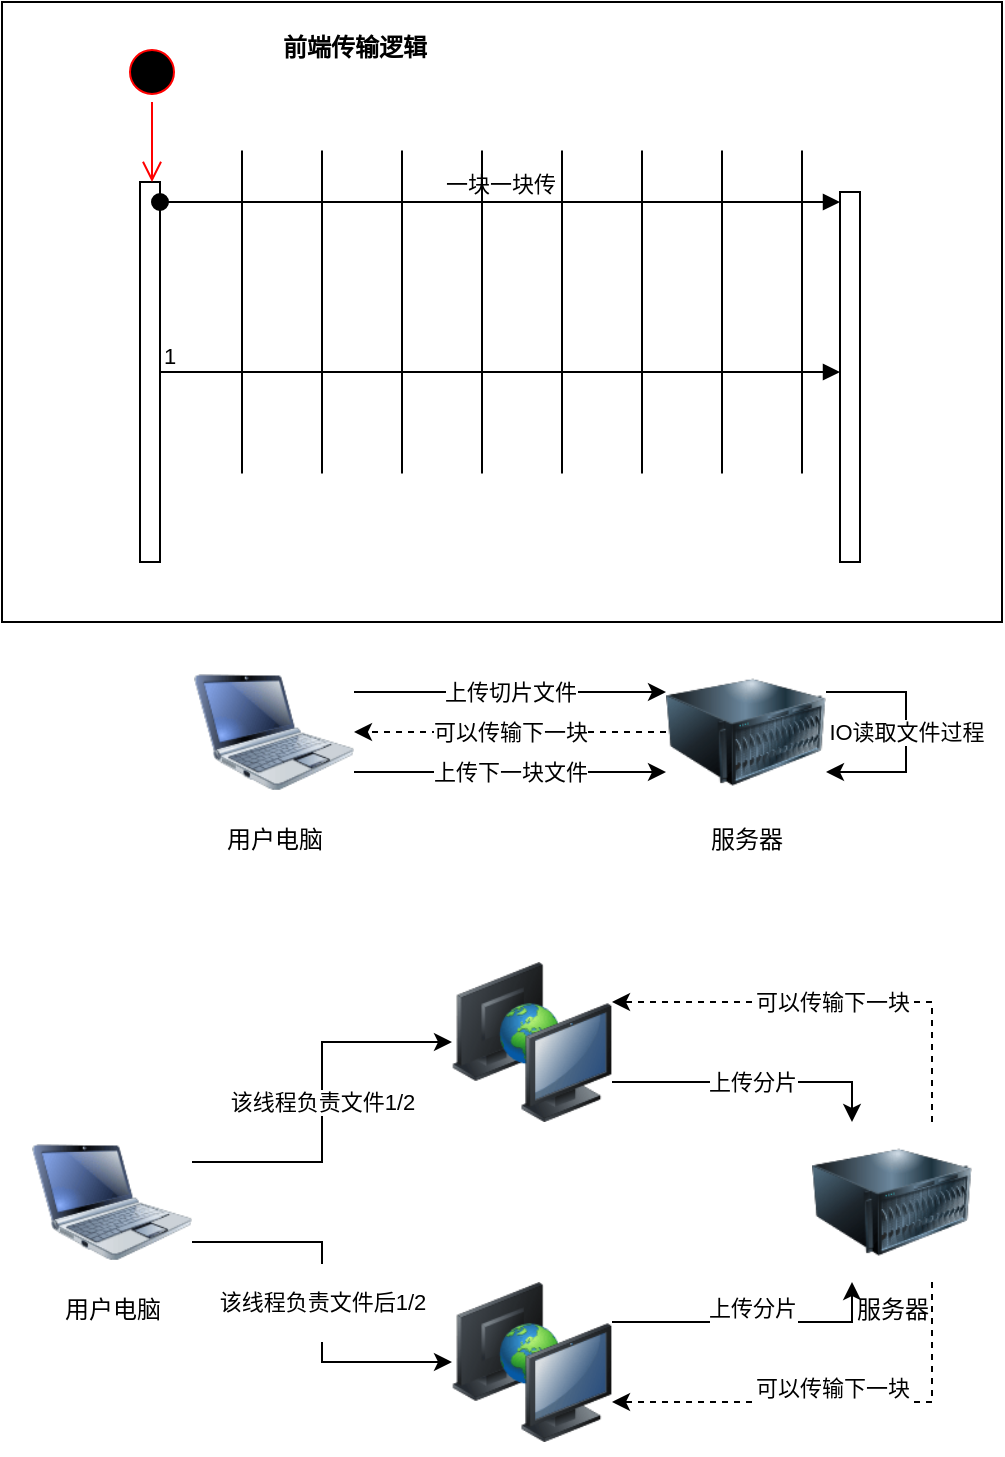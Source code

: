 <mxfile version="24.3.1" type="github" pages="3">
  <diagram id="T1VDqFvA3Pbn5BaJYuLr" name="分片上传">
    <mxGraphModel dx="1050" dy="557" grid="1" gridSize="10" guides="1" tooltips="1" connect="1" arrows="1" fold="1" page="1" pageScale="1" pageWidth="827" pageHeight="1169" math="0" shadow="0">
      <root>
        <mxCell id="0" />
        <mxCell id="1" parent="0" />
        <mxCell id="f-JIc6hr4g_tyd3MqSKu-6" value="可以传输下一块" style="edgeStyle=orthogonalEdgeStyle;rounded=0;orthogonalLoop=1;jettySize=auto;html=1;exitX=0;exitY=0.5;exitDx=0;exitDy=0;dashed=1;" edge="1" parent="1" source="f-JIc6hr4g_tyd3MqSKu-1" target="f-JIc6hr4g_tyd3MqSKu-2">
          <mxGeometry relative="1" as="geometry" />
        </mxCell>
        <mxCell id="f-JIc6hr4g_tyd3MqSKu-1" value="服务器" style="image;html=1;image=img/lib/clip_art/computers/Server_128x128.png" vertex="1" parent="1">
          <mxGeometry x="496" y="545" width="80" height="80" as="geometry" />
        </mxCell>
        <mxCell id="f-JIc6hr4g_tyd3MqSKu-5" value="上传切片文件" style="edgeStyle=orthogonalEdgeStyle;rounded=0;orthogonalLoop=1;jettySize=auto;html=1;exitX=1;exitY=0.25;exitDx=0;exitDy=0;entryX=0;entryY=0.25;entryDx=0;entryDy=0;" edge="1" parent="1" source="f-JIc6hr4g_tyd3MqSKu-2" target="f-JIc6hr4g_tyd3MqSKu-1">
          <mxGeometry relative="1" as="geometry" />
        </mxCell>
        <mxCell id="f-JIc6hr4g_tyd3MqSKu-7" value="上传下一块文件" style="edgeStyle=orthogonalEdgeStyle;rounded=0;orthogonalLoop=1;jettySize=auto;html=1;exitX=1;exitY=0.75;exitDx=0;exitDy=0;entryX=0;entryY=0.75;entryDx=0;entryDy=0;" edge="1" parent="1" source="f-JIc6hr4g_tyd3MqSKu-2" target="f-JIc6hr4g_tyd3MqSKu-1">
          <mxGeometry relative="1" as="geometry" />
        </mxCell>
        <mxCell id="f-JIc6hr4g_tyd3MqSKu-2" value="用户电脑" style="image;html=1;image=img/lib/clip_art/computers/Netbook_128x128.png" vertex="1" parent="1">
          <mxGeometry x="260" y="545" width="80" height="80" as="geometry" />
        </mxCell>
        <mxCell id="f-JIc6hr4g_tyd3MqSKu-9" value="IO读取文件过程" style="edgeStyle=orthogonalEdgeStyle;rounded=0;orthogonalLoop=1;jettySize=auto;html=1;exitX=1;exitY=0.25;exitDx=0;exitDy=0;entryX=1;entryY=0.75;entryDx=0;entryDy=0;" edge="1" parent="1" source="f-JIc6hr4g_tyd3MqSKu-1" target="f-JIc6hr4g_tyd3MqSKu-1">
          <mxGeometry relative="1" as="geometry">
            <Array as="points">
              <mxPoint x="616" y="565" />
              <mxPoint x="616" y="605" />
            </Array>
          </mxGeometry>
        </mxCell>
        <mxCell id="DhQyB2M-GeczLefYFi6P-15" value="" style="group" vertex="1" connectable="0" parent="1">
          <mxGeometry x="179" y="700" width="470" height="240" as="geometry" />
        </mxCell>
        <mxCell id="DhQyB2M-GeczLefYFi6P-12" value="可以传输下一块" style="edgeStyle=orthogonalEdgeStyle;rounded=0;orthogonalLoop=1;jettySize=auto;html=1;exitX=0.75;exitY=0;exitDx=0;exitDy=0;entryX=1;entryY=0.25;entryDx=0;entryDy=0;dashed=1;" edge="1" parent="DhQyB2M-GeczLefYFi6P-15" source="DhQyB2M-GeczLefYFi6P-2" target="DhQyB2M-GeczLefYFi6P-7">
          <mxGeometry relative="1" as="geometry" />
        </mxCell>
        <mxCell id="DhQyB2M-GeczLefYFi6P-14" value="&#xa;&lt;span style=&quot;color: rgb(0, 0, 0); font-family: Helvetica; font-size: 11px; font-style: normal; font-variant-ligatures: normal; font-variant-caps: normal; font-weight: 400; letter-spacing: normal; orphans: 2; text-align: center; text-indent: 0px; text-transform: none; widows: 2; word-spacing: 0px; -webkit-text-stroke-width: 0px; white-space: nowrap; background-color: rgb(255, 255, 255); text-decoration-thickness: initial; text-decoration-style: initial; text-decoration-color: initial; display: inline !important; float: none;&quot;&gt;可以传输下一块&lt;/span&gt;&#xa;&#xa;" style="edgeStyle=orthogonalEdgeStyle;rounded=0;orthogonalLoop=1;jettySize=auto;html=1;exitX=0.75;exitY=1;exitDx=0;exitDy=0;entryX=1;entryY=0.75;entryDx=0;entryDy=0;dashed=1;" edge="1" parent="DhQyB2M-GeczLefYFi6P-15" source="DhQyB2M-GeczLefYFi6P-2" target="DhQyB2M-GeczLefYFi6P-8">
          <mxGeometry relative="1" as="geometry" />
        </mxCell>
        <mxCell id="DhQyB2M-GeczLefYFi6P-2" value="服务器" style="image;html=1;image=img/lib/clip_art/computers/Server_128x128.png" vertex="1" parent="DhQyB2M-GeczLefYFi6P-15">
          <mxGeometry x="390" y="80" width="80" height="80" as="geometry" />
        </mxCell>
        <mxCell id="DhQyB2M-GeczLefYFi6P-9" value="该线程负责文件1/2" style="edgeStyle=orthogonalEdgeStyle;rounded=0;orthogonalLoop=1;jettySize=auto;html=1;exitX=1;exitY=0.25;exitDx=0;exitDy=0;" edge="1" parent="DhQyB2M-GeczLefYFi6P-15" source="DhQyB2M-GeczLefYFi6P-5" target="DhQyB2M-GeczLefYFi6P-7">
          <mxGeometry relative="1" as="geometry" />
        </mxCell>
        <mxCell id="DhQyB2M-GeczLefYFi6P-10" value="&lt;br&gt;&lt;span style=&quot;color: rgb(0, 0, 0); font-family: Helvetica; font-size: 11px; font-style: normal; font-variant-ligatures: normal; font-variant-caps: normal; font-weight: 400; letter-spacing: normal; orphans: 2; text-align: center; text-indent: 0px; text-transform: none; widows: 2; word-spacing: 0px; -webkit-text-stroke-width: 0px; white-space: nowrap; background-color: rgb(255, 255, 255); text-decoration-thickness: initial; text-decoration-style: initial; text-decoration-color: initial; display: inline !important; float: none;&quot;&gt;该线程负责文件后1/2&lt;/span&gt;&lt;div&gt;&lt;br/&gt;&lt;/div&gt;" style="edgeStyle=orthogonalEdgeStyle;rounded=0;orthogonalLoop=1;jettySize=auto;html=1;exitX=1;exitY=0.75;exitDx=0;exitDy=0;entryX=0;entryY=0.5;entryDx=0;entryDy=0;" edge="1" parent="DhQyB2M-GeczLefYFi6P-15" source="DhQyB2M-GeczLefYFi6P-5" target="DhQyB2M-GeczLefYFi6P-8">
          <mxGeometry relative="1" as="geometry" />
        </mxCell>
        <mxCell id="DhQyB2M-GeczLefYFi6P-5" value="用户电脑" style="image;html=1;image=img/lib/clip_art/computers/Netbook_128x128.png" vertex="1" parent="DhQyB2M-GeczLefYFi6P-15">
          <mxGeometry y="80" width="80" height="80" as="geometry" />
        </mxCell>
        <mxCell id="DhQyB2M-GeczLefYFi6P-11" value="上传分片" style="edgeStyle=orthogonalEdgeStyle;rounded=0;orthogonalLoop=1;jettySize=auto;html=1;exitX=1;exitY=0.75;exitDx=0;exitDy=0;entryX=0.25;entryY=0;entryDx=0;entryDy=0;" edge="1" parent="DhQyB2M-GeczLefYFi6P-15" source="DhQyB2M-GeczLefYFi6P-7" target="DhQyB2M-GeczLefYFi6P-2">
          <mxGeometry relative="1" as="geometry" />
        </mxCell>
        <mxCell id="DhQyB2M-GeczLefYFi6P-7" value="" style="image;html=1;image=img/lib/clip_art/computers/Network_2_128x128.png" vertex="1" parent="DhQyB2M-GeczLefYFi6P-15">
          <mxGeometry x="210" width="80" height="80" as="geometry" />
        </mxCell>
        <mxCell id="DhQyB2M-GeczLefYFi6P-13" value="&#xa;&lt;span style=&quot;color: rgb(0, 0, 0); font-family: Helvetica; font-size: 11px; font-style: normal; font-variant-ligatures: normal; font-variant-caps: normal; font-weight: 400; letter-spacing: normal; orphans: 2; text-align: center; text-indent: 0px; text-transform: none; widows: 2; word-spacing: 0px; -webkit-text-stroke-width: 0px; white-space: nowrap; background-color: rgb(255, 255, 255); text-decoration-thickness: initial; text-decoration-style: initial; text-decoration-color: initial; display: inline !important; float: none;&quot;&gt;上传分片&lt;/span&gt;&#xa;&#xa;" style="edgeStyle=orthogonalEdgeStyle;rounded=0;orthogonalLoop=1;jettySize=auto;html=1;exitX=1;exitY=0.25;exitDx=0;exitDy=0;entryX=0.25;entryY=1;entryDx=0;entryDy=0;" edge="1" parent="DhQyB2M-GeczLefYFi6P-15" source="DhQyB2M-GeczLefYFi6P-8" target="DhQyB2M-GeczLefYFi6P-2">
          <mxGeometry relative="1" as="geometry" />
        </mxCell>
        <mxCell id="DhQyB2M-GeczLefYFi6P-8" value="" style="image;html=1;image=img/lib/clip_art/computers/Network_2_128x128.png" vertex="1" parent="DhQyB2M-GeczLefYFi6P-15">
          <mxGeometry x="210" y="160" width="80" height="80" as="geometry" />
        </mxCell>
        <mxCell id="DhQyB2M-GeczLefYFi6P-16" value="" style="rounded=0;whiteSpace=wrap;html=1;" vertex="1" parent="1">
          <mxGeometry x="164" y="220" width="500" height="310" as="geometry" />
        </mxCell>
        <mxCell id="DhQyB2M-GeczLefYFi6P-24" value="" style="html=1;points=[[0,0,0,0,5],[0,1,0,0,-5],[1,0,0,0,5],[1,1,0,0,-5]];perimeter=orthogonalPerimeter;outlineConnect=0;targetShapes=umlLifeline;portConstraint=eastwest;newEdgeStyle={&quot;curved&quot;:0,&quot;rounded&quot;:0};" vertex="1" parent="1">
          <mxGeometry x="233" y="310" width="10" height="190" as="geometry" />
        </mxCell>
        <mxCell id="DhQyB2M-GeczLefYFi6P-27" value="" style="html=1;points=[[0,0,0,0,5],[0,1,0,0,-5],[1,0,0,0,5],[1,1,0,0,-5]];perimeter=orthogonalPerimeter;outlineConnect=0;targetShapes=umlLifeline;portConstraint=eastwest;newEdgeStyle={&quot;curved&quot;:0,&quot;rounded&quot;:0};" vertex="1" parent="1">
          <mxGeometry x="583" y="315" width="10" height="185" as="geometry" />
        </mxCell>
        <mxCell id="DhQyB2M-GeczLefYFi6P-28" value="一块一块传" style="html=1;verticalAlign=bottom;startArrow=oval;endArrow=block;startSize=8;curved=0;rounded=0;entryX=0;entryY=0;entryDx=0;entryDy=5;" edge="1" target="DhQyB2M-GeczLefYFi6P-27" parent="1" source="DhQyB2M-GeczLefYFi6P-24">
          <mxGeometry relative="1" as="geometry">
            <mxPoint x="513" y="320" as="sourcePoint" />
          </mxGeometry>
        </mxCell>
        <mxCell id="DhQyB2M-GeczLefYFi6P-30" value="" style="ellipse;html=1;shape=startState;fillColor=#000000;strokeColor=#ff0000;" vertex="1" parent="1">
          <mxGeometry x="224" y="240" width="30" height="30" as="geometry" />
        </mxCell>
        <mxCell id="DhQyB2M-GeczLefYFi6P-31" value="" style="edgeStyle=orthogonalEdgeStyle;html=1;verticalAlign=bottom;endArrow=open;endSize=8;strokeColor=#ff0000;rounded=0;" edge="1" source="DhQyB2M-GeczLefYFi6P-30" parent="1">
          <mxGeometry relative="1" as="geometry">
            <mxPoint x="239" y="310" as="targetPoint" />
          </mxGeometry>
        </mxCell>
        <mxCell id="DhQyB2M-GeczLefYFi6P-32" value="" style="endArrow=block;endFill=1;html=1;edgeStyle=orthogonalEdgeStyle;align=left;verticalAlign=top;rounded=0;" edge="1" parent="1" source="DhQyB2M-GeczLefYFi6P-24" target="DhQyB2M-GeczLefYFi6P-27">
          <mxGeometry x="-1" relative="1" as="geometry">
            <mxPoint x="310" y="400" as="sourcePoint" />
            <mxPoint x="470" y="400" as="targetPoint" />
            <Array as="points">
              <mxPoint x="500" y="405" />
              <mxPoint x="500" y="405" />
            </Array>
          </mxGeometry>
        </mxCell>
        <mxCell id="DhQyB2M-GeczLefYFi6P-33" value="1" style="edgeLabel;resizable=0;html=1;align=left;verticalAlign=bottom;" connectable="0" vertex="1" parent="DhQyB2M-GeczLefYFi6P-32">
          <mxGeometry x="-1" relative="1" as="geometry" />
        </mxCell>
        <mxCell id="DhQyB2M-GeczLefYFi6P-36" value="" style="line;strokeWidth=1;fillColor=none;align=left;verticalAlign=middle;spacingTop=-1;spacingLeft=3;spacingRight=3;rotatable=0;labelPosition=right;points=[];portConstraint=eastwest;strokeColor=inherit;direction=south;" vertex="1" parent="1">
          <mxGeometry x="280" y="294.25" width="8" height="161.5" as="geometry" />
        </mxCell>
        <mxCell id="DhQyB2M-GeczLefYFi6P-38" value="" style="line;strokeWidth=1;fillColor=none;align=left;verticalAlign=middle;spacingTop=-1;spacingLeft=3;spacingRight=3;rotatable=0;labelPosition=right;points=[];portConstraint=eastwest;strokeColor=inherit;direction=south;" vertex="1" parent="1">
          <mxGeometry x="320" y="294.25" width="8" height="161.5" as="geometry" />
        </mxCell>
        <mxCell id="DhQyB2M-GeczLefYFi6P-39" value="" style="line;strokeWidth=1;fillColor=none;align=left;verticalAlign=middle;spacingTop=-1;spacingLeft=3;spacingRight=3;rotatable=0;labelPosition=right;points=[];portConstraint=eastwest;strokeColor=inherit;direction=south;" vertex="1" parent="1">
          <mxGeometry x="360" y="294.25" width="8" height="161.5" as="geometry" />
        </mxCell>
        <mxCell id="DhQyB2M-GeczLefYFi6P-40" value="" style="line;strokeWidth=1;fillColor=none;align=left;verticalAlign=middle;spacingTop=-1;spacingLeft=3;spacingRight=3;rotatable=0;labelPosition=right;points=[];portConstraint=eastwest;strokeColor=inherit;direction=south;" vertex="1" parent="1">
          <mxGeometry x="400" y="294.25" width="8" height="161.5" as="geometry" />
        </mxCell>
        <mxCell id="DhQyB2M-GeczLefYFi6P-41" value="" style="line;strokeWidth=1;fillColor=none;align=left;verticalAlign=middle;spacingTop=-1;spacingLeft=3;spacingRight=3;rotatable=0;labelPosition=right;points=[];portConstraint=eastwest;strokeColor=inherit;direction=south;" vertex="1" parent="1">
          <mxGeometry x="440" y="294.25" width="8" height="161.5" as="geometry" />
        </mxCell>
        <mxCell id="DhQyB2M-GeczLefYFi6P-42" value="" style="line;strokeWidth=1;fillColor=none;align=left;verticalAlign=middle;spacingTop=-1;spacingLeft=3;spacingRight=3;rotatable=0;labelPosition=right;points=[];portConstraint=eastwest;strokeColor=inherit;direction=south;" vertex="1" parent="1">
          <mxGeometry x="480" y="294.25" width="8" height="161.5" as="geometry" />
        </mxCell>
        <mxCell id="DhQyB2M-GeczLefYFi6P-43" value="" style="line;strokeWidth=1;fillColor=none;align=left;verticalAlign=middle;spacingTop=-1;spacingLeft=3;spacingRight=3;rotatable=0;labelPosition=right;points=[];portConstraint=eastwest;strokeColor=inherit;direction=south;" vertex="1" parent="1">
          <mxGeometry x="520" y="294.25" width="8" height="161.5" as="geometry" />
        </mxCell>
        <mxCell id="DhQyB2M-GeczLefYFi6P-44" value="" style="line;strokeWidth=1;fillColor=none;align=left;verticalAlign=middle;spacingTop=-1;spacingLeft=3;spacingRight=3;rotatable=0;labelPosition=right;points=[];portConstraint=eastwest;strokeColor=inherit;direction=south;" vertex="1" parent="1">
          <mxGeometry x="560" y="294.25" width="8" height="161.5" as="geometry" />
        </mxCell>
        <mxCell id="DhQyB2M-GeczLefYFi6P-45" value="前端传输逻辑" style="text;align=center;fontStyle=1;verticalAlign=middle;spacingLeft=3;spacingRight=3;strokeColor=none;rotatable=0;points=[[0,0.5],[1,0.5]];portConstraint=eastwest;html=1;" vertex="1" parent="1">
          <mxGeometry x="300" y="230" width="80" height="26" as="geometry" />
        </mxCell>
      </root>
    </mxGraphModel>
  </diagram>
  <diagram id="R2lEEEUBdFMjLlhIrx00" name="https">
    <mxGraphModel dx="1050" dy="557" grid="1" gridSize="10" guides="1" tooltips="1" connect="1" arrows="1" fold="1" page="1" pageScale="1" pageWidth="850" pageHeight="1100" math="0" shadow="0" extFonts="Permanent Marker^https://fonts.googleapis.com/css?family=Permanent+Marker">
      <root>
        <mxCell id="0" />
        <mxCell id="1" parent="0" />
        <mxCell id="I-eei9kPtDWw9Z9nhV4N-3" value="https 访问服务" style="edgeStyle=orthogonalEdgeStyle;rounded=0;orthogonalLoop=1;jettySize=auto;html=1;" edge="1" parent="1" source="I-eei9kPtDWw9Z9nhV4N-4" target="I-eei9kPtDWw9Z9nhV4N-2">
          <mxGeometry relative="1" as="geometry">
            <mxPoint x="170" y="260" as="sourcePoint" />
          </mxGeometry>
        </mxCell>
        <mxCell id="I-eei9kPtDWw9Z9nhV4N-2" value="JAVA服务端" style="image;html=1;image=img/lib/clip_art/computers/Server_128x128.png" vertex="1" parent="1">
          <mxGeometry x="430" y="220" width="80" height="80" as="geometry" />
        </mxCell>
        <mxCell id="I-eei9kPtDWw9Z9nhV4N-4" value="" style="image;html=1;image=img/lib/clip_art/computers/iMac_128x128.png" vertex="1" parent="1">
          <mxGeometry x="140" y="220" width="80" height="80" as="geometry" />
        </mxCell>
        <mxCell id="I-eei9kPtDWw9Z9nhV4N-5" value="http访问" style="edgeStyle=orthogonalEdgeStyle;rounded=0;orthogonalLoop=1;jettySize=auto;html=1;" edge="1" parent="1" source="I-eei9kPtDWw9Z9nhV4N-9" target="I-eei9kPtDWw9Z9nhV4N-6">
          <mxGeometry relative="1" as="geometry">
            <mxPoint x="380" y="370" as="sourcePoint" />
          </mxGeometry>
        </mxCell>
        <mxCell id="I-eei9kPtDWw9Z9nhV4N-6" value="JAVA服务端" style="image;html=1;image=img/lib/clip_art/computers/Server_128x128.png" vertex="1" parent="1">
          <mxGeometry x="560" y="330" width="80" height="80" as="geometry" />
        </mxCell>
        <mxCell id="I-eei9kPtDWw9Z9nhV4N-9" value="nginx" style="image;html=1;image=img/lib/clip_art/computers/Server_128x128.png" vertex="1" parent="1">
          <mxGeometry x="310" y="330" width="80" height="80" as="geometry" />
        </mxCell>
        <mxCell id="I-eei9kPtDWw9Z9nhV4N-12" value="&#xa;&lt;span style=&quot;color: rgb(0, 0, 0); font-family: Helvetica; font-size: 11px; font-style: normal; font-variant-ligatures: normal; font-variant-caps: normal; font-weight: 400; letter-spacing: normal; orphans: 2; text-align: center; text-indent: 0px; text-transform: none; widows: 2; word-spacing: 0px; -webkit-text-stroke-width: 0px; white-space: nowrap; background-color: rgb(255, 255, 255); text-decoration-thickness: initial; text-decoration-style: initial; text-decoration-color: initial; display: inline !important; float: none;&quot;&gt;https 访问服务&lt;/span&gt;&#xa;&#xa;" style="edgeStyle=orthogonalEdgeStyle;rounded=0;orthogonalLoop=1;jettySize=auto;html=1;exitX=1;exitY=0.5;exitDx=0;exitDy=0;entryX=0;entryY=0.5;entryDx=0;entryDy=0;" edge="1" parent="1" source="I-eei9kPtDWw9Z9nhV4N-10" target="I-eei9kPtDWw9Z9nhV4N-9">
          <mxGeometry relative="1" as="geometry" />
        </mxCell>
        <mxCell id="I-eei9kPtDWw9Z9nhV4N-10" value="" style="image;html=1;image=img/lib/clip_art/computers/iMac_128x128.png" vertex="1" parent="1">
          <mxGeometry x="70" y="330" width="80" height="80" as="geometry" />
        </mxCell>
      </root>
    </mxGraphModel>
  </diagram>
  <diagram id="2-vPYPPSY-f7j2bodday" name="视频服架构">
    <mxGraphModel dx="1050" dy="557" grid="1" gridSize="10" guides="1" tooltips="1" connect="1" arrows="1" fold="1" page="1" pageScale="1" pageWidth="827" pageHeight="1169" math="0" shadow="0">
      <root>
        <mxCell id="0" />
        <mxCell id="1" parent="0" />
        <mxCell id="Av2a6vU6USJQgbzDukHS-21" value="" style="rounded=0;whiteSpace=wrap;html=1;" vertex="1" parent="1">
          <mxGeometry x="530" y="190" width="370" height="320" as="geometry" />
        </mxCell>
        <mxCell id="Av2a6vU6USJQgbzDukHS-3" value="公网访问" style="edgeStyle=orthogonalEdgeStyle;rounded=0;orthogonalLoop=1;jettySize=auto;html=1;" edge="1" parent="1" source="Av2a6vU6USJQgbzDukHS-1" target="Av2a6vU6USJQgbzDukHS-2">
          <mxGeometry relative="1" as="geometry" />
        </mxCell>
        <mxCell id="Av2a6vU6USJQgbzDukHS-1" value="" style="image;html=1;image=img/lib/clip_art/computers/MacBook_128x128.png" vertex="1" parent="1">
          <mxGeometry x="170" y="70" width="80" height="80" as="geometry" />
        </mxCell>
        <mxCell id="Av2a6vU6USJQgbzDukHS-7" value="nginx正向代理" style="edgeStyle=orthogonalEdgeStyle;rounded=0;orthogonalLoop=1;jettySize=auto;html=1;" edge="1" parent="1" source="Av2a6vU6USJQgbzDukHS-2" target="Av2a6vU6USJQgbzDukHS-6">
          <mxGeometry relative="1" as="geometry" />
        </mxCell>
        <mxCell id="Av2a6vU6USJQgbzDukHS-2" value="zpvideo.duoyi,com" style="image;html=1;image=img/lib/clip_art/computers/Server_128x128.png" vertex="1" parent="1">
          <mxGeometry x="170" y="220" width="80" height="80" as="geometry" />
        </mxCell>
        <mxCell id="Av2a6vU6USJQgbzDukHS-10" value="根据域名转发" style="edgeStyle=orthogonalEdgeStyle;rounded=0;orthogonalLoop=1;jettySize=auto;html=1;" edge="1" parent="1" source="Av2a6vU6USJQgbzDukHS-6" target="Av2a6vU6USJQgbzDukHS-9">
          <mxGeometry relative="1" as="geometry" />
        </mxCell>
        <mxCell id="Av2a6vU6USJQgbzDukHS-6" value="公共代理" style="image;html=1;image=img/lib/clip_art/computers/Server_128x128.png" vertex="1" parent="1">
          <mxGeometry x="380" y="220" width="80" height="80" as="geometry" />
        </mxCell>
        <mxCell id="Av2a6vU6USJQgbzDukHS-14" value="发布转码事件" style="edgeStyle=orthogonalEdgeStyle;rounded=0;orthogonalLoop=1;jettySize=auto;html=1;exitX=0.5;exitY=1;exitDx=0;exitDy=0;" edge="1" parent="1" source="Av2a6vU6USJQgbzDukHS-9" target="Av2a6vU6USJQgbzDukHS-11">
          <mxGeometry relative="1" as="geometry" />
        </mxCell>
        <mxCell id="Av2a6vU6USJQgbzDukHS-9" value="广州外网" style="image;html=1;image=img/lib/clip_art/computers/Server_128x128.png" vertex="1" parent="1">
          <mxGeometry x="580" y="220" width="80" height="80" as="geometry" />
        </mxCell>
        <mxCell id="Av2a6vU6USJQgbzDukHS-16" value="监听消费" style="edgeStyle=orthogonalEdgeStyle;rounded=0;orthogonalLoop=1;jettySize=auto;html=1;" edge="1" parent="1" source="Av2a6vU6USJQgbzDukHS-11" target="Av2a6vU6USJQgbzDukHS-15">
          <mxGeometry relative="1" as="geometry" />
        </mxCell>
        <mxCell id="Av2a6vU6USJQgbzDukHS-11" value="rabbitMQ" style="image;html=1;image=img/lib/clip_art/networking/Router_Icon_128x128.png" vertex="1" parent="1">
          <mxGeometry x="580" y="400" width="80" height="80" as="geometry" />
        </mxCell>
        <mxCell id="Av2a6vU6USJQgbzDukHS-13" value="获取源文件" style="edgeStyle=orthogonalEdgeStyle;rounded=0;orthogonalLoop=1;jettySize=auto;html=1;exitX=0.5;exitY=0;exitDx=0;exitDy=0;entryX=1;entryY=0.5;entryDx=0;entryDy=0;" edge="1" parent="1" source="Av2a6vU6USJQgbzDukHS-12" target="Av2a6vU6USJQgbzDukHS-9">
          <mxGeometry relative="1" as="geometry" />
        </mxCell>
        <mxCell id="Av2a6vU6USJQgbzDukHS-12" value="rsyncServer" style="image;html=1;image=img/lib/clip_art/networking/Router_Icon_128x128.png" vertex="1" parent="1">
          <mxGeometry x="780" y="400" width="80" height="80" as="geometry" />
        </mxCell>
        <mxCell id="Av2a6vU6USJQgbzDukHS-17" value="获取文件" style="edgeStyle=orthogonalEdgeStyle;rounded=0;orthogonalLoop=1;jettySize=auto;html=1;" edge="1" parent="1" source="Av2a6vU6USJQgbzDukHS-15" target="Av2a6vU6USJQgbzDukHS-12">
          <mxGeometry relative="1" as="geometry" />
        </mxCell>
        <mxCell id="Av2a6vU6USJQgbzDukHS-20" value="文件持久化" style="edgeStyle=orthogonalEdgeStyle;rounded=0;orthogonalLoop=1;jettySize=auto;html=1;" edge="1" parent="1" source="Av2a6vU6USJQgbzDukHS-15" target="Av2a6vU6USJQgbzDukHS-19">
          <mxGeometry relative="1" as="geometry" />
        </mxCell>
        <mxCell id="Av2a6vU6USJQgbzDukHS-15" value="广州外网" style="image;html=1;image=img/lib/clip_art/computers/Server_128x128.png" vertex="1" parent="1">
          <mxGeometry x="580" y="570" width="80" height="80" as="geometry" />
        </mxCell>
        <mxCell id="Av2a6vU6USJQgbzDukHS-18" value="视频转码" style="edgeStyle=orthogonalEdgeStyle;rounded=0;orthogonalLoop=1;jettySize=auto;html=1;exitX=1;exitY=1;exitDx=0;exitDy=0;entryX=0;entryY=1;entryDx=0;entryDy=0;" edge="1" parent="1" source="Av2a6vU6USJQgbzDukHS-15" target="Av2a6vU6USJQgbzDukHS-15">
          <mxGeometry relative="1" as="geometry">
            <Array as="points">
              <mxPoint x="660" y="700" />
              <mxPoint x="580" y="700" />
            </Array>
            <mxPoint as="offset" />
          </mxGeometry>
        </mxCell>
        <mxCell id="Av2a6vU6USJQgbzDukHS-19" value="外部oss" style="image;html=1;image=img/lib/clip_art/computers/Server_128x128.png" vertex="1" parent="1">
          <mxGeometry x="350" y="570" width="80" height="80" as="geometry" />
        </mxCell>
        <mxCell id="Av2a6vU6USJQgbzDukHS-22" value="&lt;b&gt;上传站点&lt;/b&gt;" style="text;html=1;align=center;verticalAlign=middle;whiteSpace=wrap;rounded=0;" vertex="1" parent="1">
          <mxGeometry x="685" y="200" width="60" height="30" as="geometry" />
        </mxCell>
      </root>
    </mxGraphModel>
  </diagram>
</mxfile>
